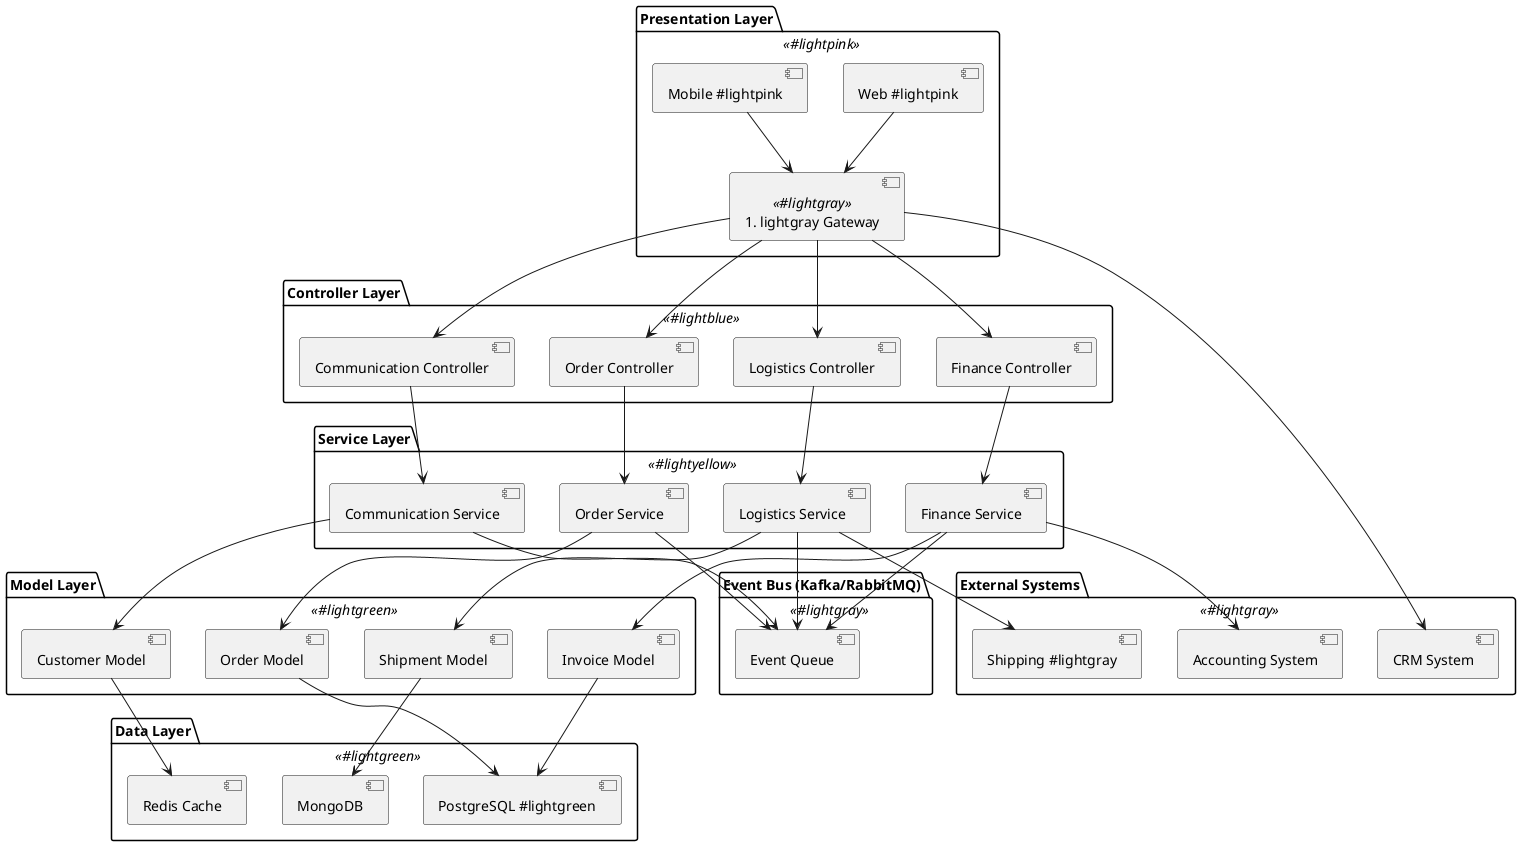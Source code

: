 @startuml Samsar MVC_ERP_Component_Diagram

!define SERVER #lightblue
!define SERVICE #lightyellow
!define DB #lightgreen
!define UI #lightpink
!define API #lightgray

package "Presentation Layer" <<UI>> {
  [Web UI] 
  [Mobile UI]
  [API Gateway] <<API>>
}

package "Controller Layer" <<SERVER>> {
  [Order Controller]
  [Finance Controller]
  [Logistics Controller]
  [Communication Controller]
}

package "Service Layer" <<SERVICE>> {
  [Order Service]
  [Finance Service]
  [Logistics Service]
  [Communication Service]
}

package "Model Layer" <<DB>> {
  [Order Model]
  [Invoice Model]
  [Shipment Model]
  [Customer Model]
}

package "Data Layer" <<DB>> {
  [PostgreSQL DB]
  [MongoDB]
  [Redis Cache]
}

' Relationships
[Web UI] --> [API Gateway]
[Mobile UI] --> [API Gateway]
[API Gateway] --> [Order Controller]
[API Gateway] --> [Finance Controller]
[API Gateway] --> [Logistics Controller]
[API Gateway] --> [Communication Controller]

[Order Controller] --> [Order Service]
[Finance Controller] --> [Finance Service]
[Logistics Controller] --> [Logistics Service]
[Communication Controller] --> [Communication Service]

[Order Service] --> [Order Model]
[Finance Service] --> [Invoice Model]
[Logistics Service] --> [Shipment Model]
[Communication Service] --> [Customer Model]

[Order Model] --> [PostgreSQL DB]
[Invoice Model] --> [PostgreSQL DB]
[Shipment Model] --> [MongoDB]
[Customer Model] --> [Redis Cache]

' Event-driven messaging
package "Event Bus (Kafka/RabbitMQ)" <<API>> {
  [Event Queue]
}

[Order Service] --> [Event Queue]
[Finance Service] --> [Event Queue]
[Logistics Service] --> [Event Queue]
[Communication Service] --> [Event Queue]

' External Integrations
package "External Systems" <<API>> {
  [CRM System]
  [Accounting System]
  [Shipping API]
}

[API Gateway] --> [CRM System]
[Finance Service] --> [Accounting System]
[Logistics Service] --> [Shipping API]

@enduml
